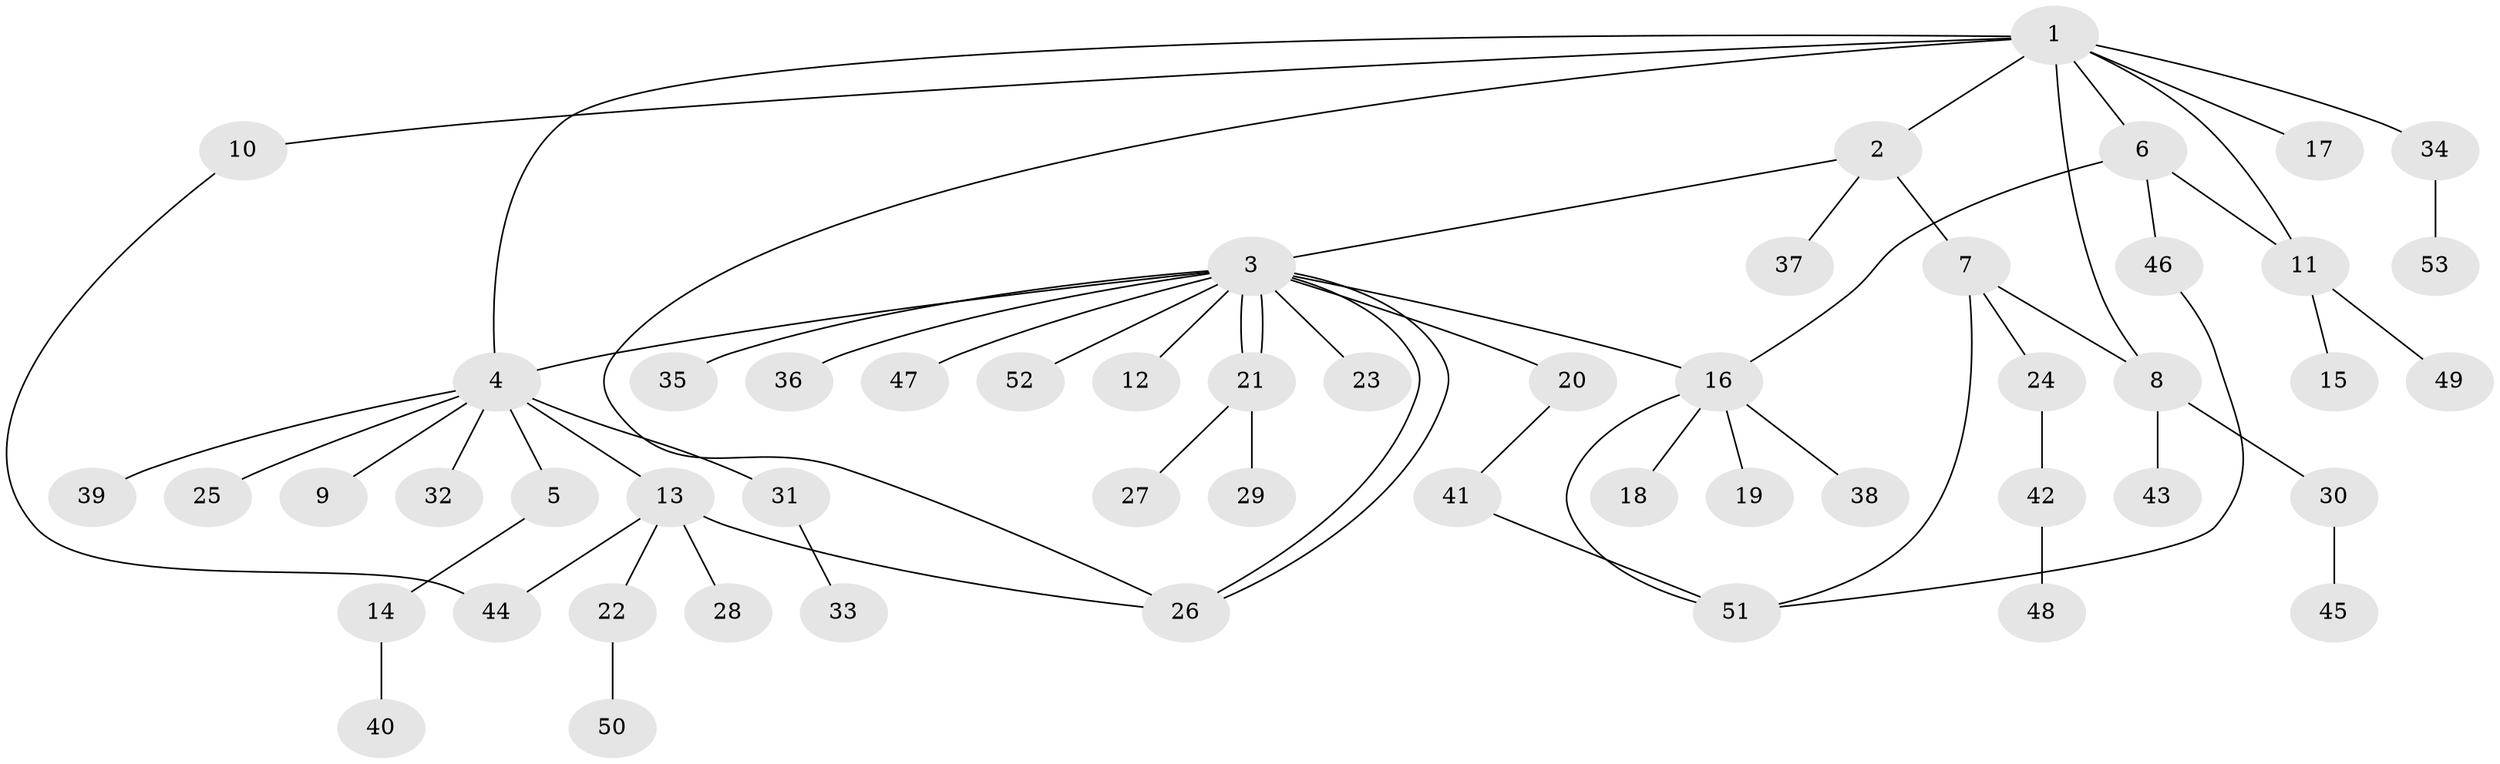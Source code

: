 // coarse degree distribution, {8: 0.027777777777777776, 3: 0.1388888888888889, 12: 0.027777777777777776, 9: 0.027777777777777776, 7: 0.027777777777777776, 4: 0.027777777777777776, 1: 0.5833333333333334, 2: 0.1111111111111111, 6: 0.027777777777777776}
// Generated by graph-tools (version 1.1) at 2025/41/03/06/25 10:41:51]
// undirected, 53 vertices, 64 edges
graph export_dot {
graph [start="1"]
  node [color=gray90,style=filled];
  1;
  2;
  3;
  4;
  5;
  6;
  7;
  8;
  9;
  10;
  11;
  12;
  13;
  14;
  15;
  16;
  17;
  18;
  19;
  20;
  21;
  22;
  23;
  24;
  25;
  26;
  27;
  28;
  29;
  30;
  31;
  32;
  33;
  34;
  35;
  36;
  37;
  38;
  39;
  40;
  41;
  42;
  43;
  44;
  45;
  46;
  47;
  48;
  49;
  50;
  51;
  52;
  53;
  1 -- 2;
  1 -- 4;
  1 -- 6;
  1 -- 8;
  1 -- 10;
  1 -- 11;
  1 -- 17;
  1 -- 26;
  1 -- 34;
  2 -- 3;
  2 -- 7;
  2 -- 37;
  3 -- 4;
  3 -- 12;
  3 -- 16;
  3 -- 20;
  3 -- 21;
  3 -- 21;
  3 -- 23;
  3 -- 26;
  3 -- 26;
  3 -- 35;
  3 -- 36;
  3 -- 47;
  3 -- 52;
  4 -- 5;
  4 -- 9;
  4 -- 13;
  4 -- 25;
  4 -- 31;
  4 -- 32;
  4 -- 39;
  5 -- 14;
  6 -- 11;
  6 -- 16;
  6 -- 46;
  7 -- 8;
  7 -- 24;
  7 -- 51;
  8 -- 30;
  8 -- 43;
  10 -- 44;
  11 -- 15;
  11 -- 49;
  13 -- 22;
  13 -- 26;
  13 -- 28;
  13 -- 44;
  14 -- 40;
  16 -- 18;
  16 -- 19;
  16 -- 38;
  16 -- 51;
  20 -- 41;
  21 -- 27;
  21 -- 29;
  22 -- 50;
  24 -- 42;
  30 -- 45;
  31 -- 33;
  34 -- 53;
  41 -- 51;
  42 -- 48;
  46 -- 51;
}
